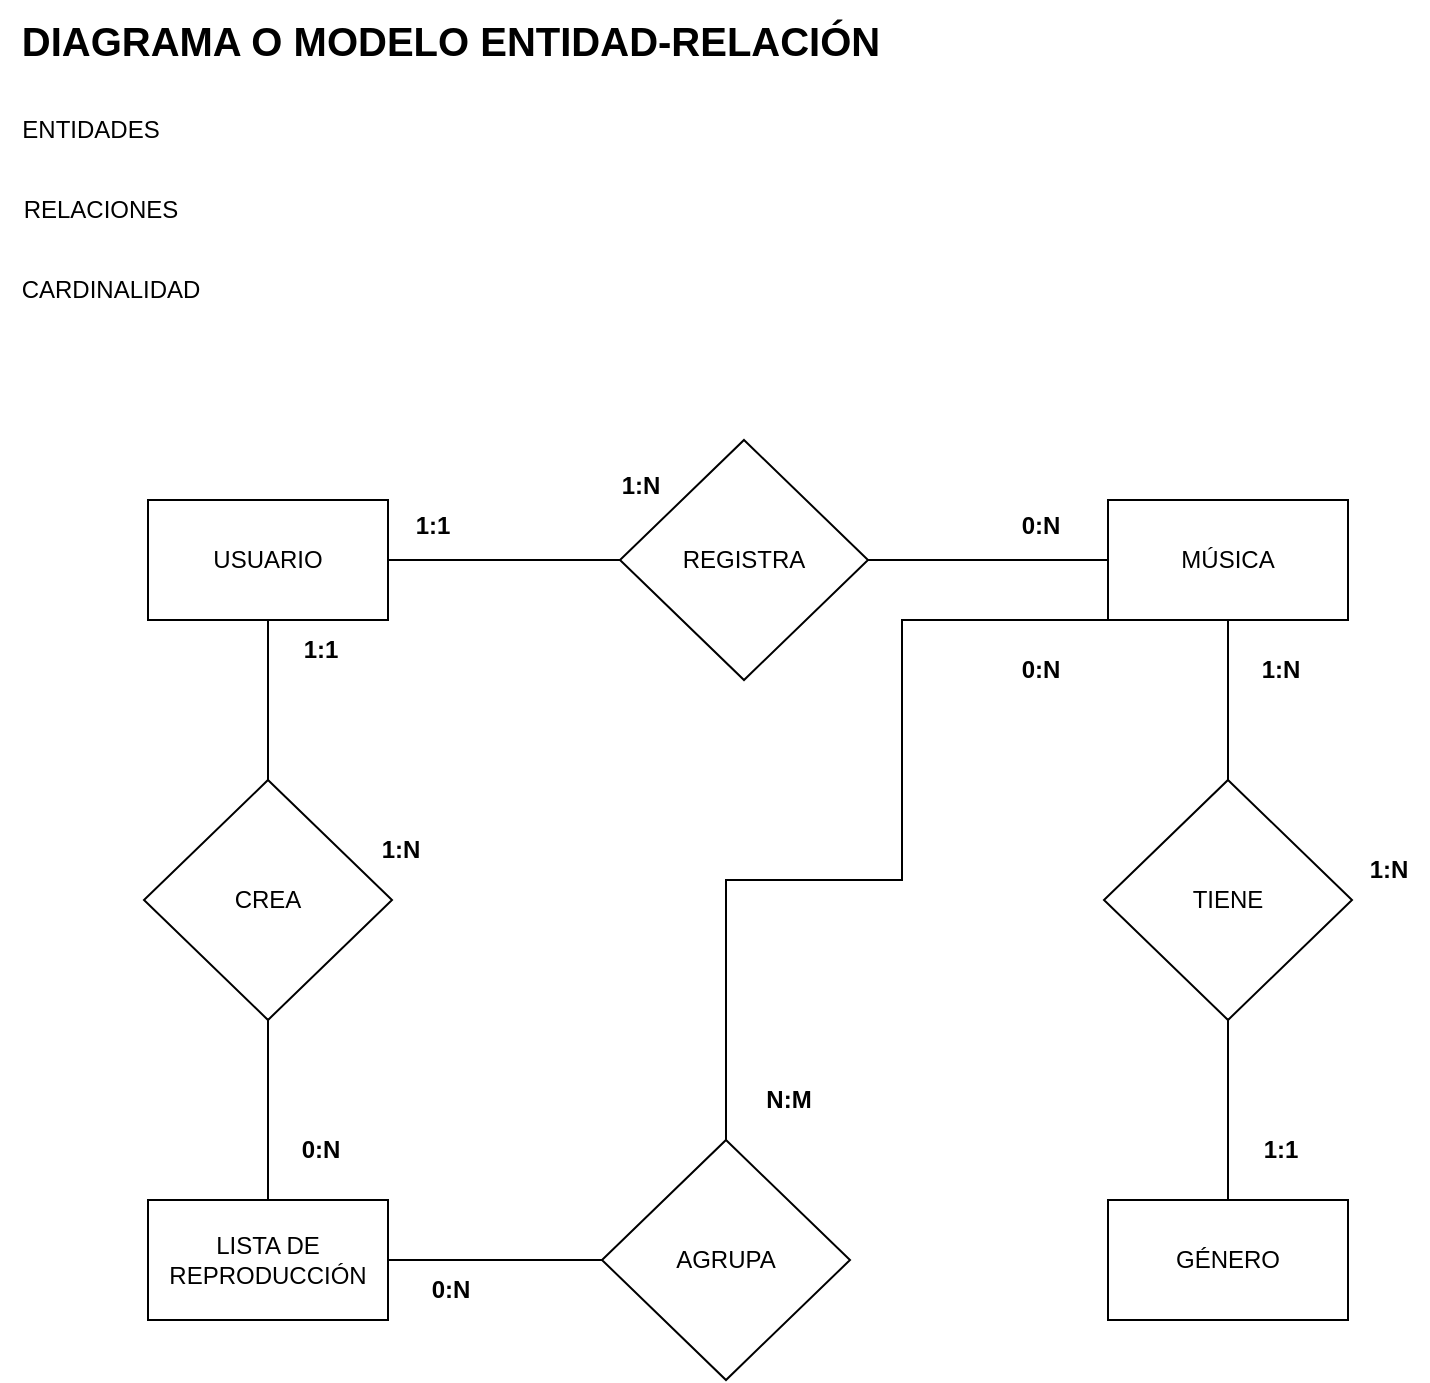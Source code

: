 <mxfile version="22.1.5" type="device" pages="2">
  <diagram name="Página-1" id="AJH3geZfk6Ob3wzZTfjt">
    <mxGraphModel dx="1280" dy="740" grid="1" gridSize="10" guides="1" tooltips="1" connect="1" arrows="1" fold="1" page="1" pageScale="1" pageWidth="827" pageHeight="1169" math="0" shadow="0">
      <root>
        <mxCell id="0" />
        <mxCell id="1" parent="0" />
        <mxCell id="J7sUX8inTMUdJyHlJKV9-1" value="ENTIDADES" style="text;html=1;align=center;verticalAlign=middle;resizable=0;points=[];autosize=1;strokeColor=none;fillColor=none;" vertex="1" parent="1">
          <mxGeometry x="40" y="100" width="90" height="30" as="geometry" />
        </mxCell>
        <mxCell id="J7sUX8inTMUdJyHlJKV9-11" value="&lt;b&gt;&lt;font style=&quot;font-size: 20px;&quot;&gt;DIAGRAMA O MODELO ENTIDAD-RELACIÓN&lt;/font&gt;&lt;/b&gt;" style="text;html=1;align=center;verticalAlign=middle;resizable=0;points=[];autosize=1;strokeColor=none;fillColor=none;" vertex="1" parent="1">
          <mxGeometry x="40" y="50" width="450" height="40" as="geometry" />
        </mxCell>
        <mxCell id="J7sUX8inTMUdJyHlJKV9-14" style="rounded=0;orthogonalLoop=1;jettySize=auto;html=1;entryX=1;entryY=0.5;entryDx=0;entryDy=0;endArrow=none;endFill=0;" edge="1" parent="1" source="J7sUX8inTMUdJyHlJKV9-12" target="J7sUX8inTMUdJyHlJKV9-13">
          <mxGeometry relative="1" as="geometry" />
        </mxCell>
        <mxCell id="J7sUX8inTMUdJyHlJKV9-15" style="edgeStyle=orthogonalEdgeStyle;rounded=0;orthogonalLoop=1;jettySize=auto;html=1;exitX=1;exitY=0.5;exitDx=0;exitDy=0;entryX=0;entryY=0.5;entryDx=0;entryDy=0;endArrow=none;endFill=0;" edge="1" parent="1" source="J7sUX8inTMUdJyHlJKV9-12">
          <mxGeometry relative="1" as="geometry">
            <mxPoint x="594" y="330" as="targetPoint" />
          </mxGeometry>
        </mxCell>
        <mxCell id="J7sUX8inTMUdJyHlJKV9-12" value="REGISTRA" style="rhombus;whiteSpace=wrap;html=1;" vertex="1" parent="1">
          <mxGeometry x="350" y="270" width="124" height="120" as="geometry" />
        </mxCell>
        <mxCell id="J7sUX8inTMUdJyHlJKV9-29" style="edgeStyle=orthogonalEdgeStyle;rounded=0;orthogonalLoop=1;jettySize=auto;html=1;entryX=0.5;entryY=0;entryDx=0;entryDy=0;endArrow=none;endFill=0;" edge="1" parent="1" source="J7sUX8inTMUdJyHlJKV9-13" target="J7sUX8inTMUdJyHlJKV9-25">
          <mxGeometry relative="1" as="geometry" />
        </mxCell>
        <mxCell id="J7sUX8inTMUdJyHlJKV9-13" value="USUARIO" style="rounded=0;whiteSpace=wrap;html=1;" vertex="1" parent="1">
          <mxGeometry x="114" y="300" width="120" height="60" as="geometry" />
        </mxCell>
        <mxCell id="J7sUX8inTMUdJyHlJKV9-27" style="edgeStyle=orthogonalEdgeStyle;rounded=0;orthogonalLoop=1;jettySize=auto;html=1;exitX=1;exitY=0.5;exitDx=0;exitDy=0;entryX=0;entryY=0.5;entryDx=0;entryDy=0;endArrow=none;endFill=0;" edge="1" parent="1" source="J7sUX8inTMUdJyHlJKV9-16" target="J7sUX8inTMUdJyHlJKV9-22">
          <mxGeometry relative="1" as="geometry" />
        </mxCell>
        <mxCell id="J7sUX8inTMUdJyHlJKV9-16" value="LISTA DE REPRODUCCIÓN" style="rounded=0;whiteSpace=wrap;html=1;" vertex="1" parent="1">
          <mxGeometry x="114" y="650" width="120" height="60" as="geometry" />
        </mxCell>
        <mxCell id="J7sUX8inTMUdJyHlJKV9-17" value="GÉNERO" style="rounded=0;whiteSpace=wrap;html=1;" vertex="1" parent="1">
          <mxGeometry x="594" y="650" width="120" height="60" as="geometry" />
        </mxCell>
        <mxCell id="J7sUX8inTMUdJyHlJKV9-20" style="edgeStyle=orthogonalEdgeStyle;rounded=0;orthogonalLoop=1;jettySize=auto;html=1;entryX=0.5;entryY=0;entryDx=0;entryDy=0;endArrow=none;endFill=0;" edge="1" parent="1" source="J7sUX8inTMUdJyHlJKV9-18" target="J7sUX8inTMUdJyHlJKV9-19">
          <mxGeometry relative="1" as="geometry" />
        </mxCell>
        <mxCell id="J7sUX8inTMUdJyHlJKV9-18" value="MÚSICA" style="rounded=0;whiteSpace=wrap;html=1;" vertex="1" parent="1">
          <mxGeometry x="594" y="300" width="120" height="60" as="geometry" />
        </mxCell>
        <mxCell id="J7sUX8inTMUdJyHlJKV9-21" style="edgeStyle=orthogonalEdgeStyle;rounded=0;orthogonalLoop=1;jettySize=auto;html=1;entryX=0.5;entryY=0;entryDx=0;entryDy=0;endArrow=none;endFill=0;" edge="1" parent="1" source="J7sUX8inTMUdJyHlJKV9-19" target="J7sUX8inTMUdJyHlJKV9-17">
          <mxGeometry relative="1" as="geometry" />
        </mxCell>
        <mxCell id="J7sUX8inTMUdJyHlJKV9-19" value="TIENE" style="rhombus;whiteSpace=wrap;html=1;" vertex="1" parent="1">
          <mxGeometry x="592" y="440" width="124" height="120" as="geometry" />
        </mxCell>
        <mxCell id="J7sUX8inTMUdJyHlJKV9-28" style="edgeStyle=orthogonalEdgeStyle;rounded=0;orthogonalLoop=1;jettySize=auto;html=1;entryX=0.5;entryY=1;entryDx=0;entryDy=0;endArrow=none;endFill=0;" edge="1" parent="1" source="J7sUX8inTMUdJyHlJKV9-22" target="J7sUX8inTMUdJyHlJKV9-18">
          <mxGeometry relative="1" as="geometry">
            <Array as="points">
              <mxPoint x="403" y="490" />
              <mxPoint x="491" y="490" />
              <mxPoint x="491" y="360" />
            </Array>
          </mxGeometry>
        </mxCell>
        <mxCell id="J7sUX8inTMUdJyHlJKV9-22" value="AGRUPA" style="rhombus;whiteSpace=wrap;html=1;" vertex="1" parent="1">
          <mxGeometry x="341" y="620" width="124" height="120" as="geometry" />
        </mxCell>
        <mxCell id="J7sUX8inTMUdJyHlJKV9-31" style="edgeStyle=orthogonalEdgeStyle;rounded=0;orthogonalLoop=1;jettySize=auto;html=1;entryX=0.5;entryY=0;entryDx=0;entryDy=0;endArrow=none;endFill=0;" edge="1" parent="1" source="J7sUX8inTMUdJyHlJKV9-25" target="J7sUX8inTMUdJyHlJKV9-16">
          <mxGeometry relative="1" as="geometry" />
        </mxCell>
        <mxCell id="J7sUX8inTMUdJyHlJKV9-25" value="CREA" style="rhombus;whiteSpace=wrap;html=1;" vertex="1" parent="1">
          <mxGeometry x="112" y="440" width="124" height="120" as="geometry" />
        </mxCell>
        <mxCell id="J7sUX8inTMUdJyHlJKV9-32" value="&lt;b&gt;0:N&lt;/b&gt;" style="text;html=1;align=center;verticalAlign=middle;resizable=0;points=[];autosize=1;strokeColor=none;fillColor=none;" vertex="1" parent="1">
          <mxGeometry x="540" y="298" width="40" height="30" as="geometry" />
        </mxCell>
        <mxCell id="J7sUX8inTMUdJyHlJKV9-33" value="&lt;b&gt;1:1&lt;/b&gt;" style="text;html=1;align=center;verticalAlign=middle;resizable=0;points=[];autosize=1;strokeColor=none;fillColor=none;" vertex="1" parent="1">
          <mxGeometry x="236" y="298" width="40" height="30" as="geometry" />
        </mxCell>
        <mxCell id="J7sUX8inTMUdJyHlJKV9-34" value="&lt;b&gt;1:N&lt;/b&gt;" style="text;html=1;align=center;verticalAlign=middle;resizable=0;points=[];autosize=1;strokeColor=none;fillColor=none;" vertex="1" parent="1">
          <mxGeometry x="340" y="278" width="40" height="30" as="geometry" />
        </mxCell>
        <mxCell id="J7sUX8inTMUdJyHlJKV9-35" value="&lt;b&gt;1:1&lt;/b&gt;" style="text;html=1;align=center;verticalAlign=middle;resizable=0;points=[];autosize=1;strokeColor=none;fillColor=none;" vertex="1" parent="1">
          <mxGeometry x="180" y="360" width="40" height="30" as="geometry" />
        </mxCell>
        <mxCell id="J7sUX8inTMUdJyHlJKV9-36" value="&lt;b&gt;1:N&lt;/b&gt;" style="text;html=1;align=center;verticalAlign=middle;resizable=0;points=[];autosize=1;strokeColor=none;fillColor=none;" vertex="1" parent="1">
          <mxGeometry x="220" y="460" width="40" height="30" as="geometry" />
        </mxCell>
        <mxCell id="J7sUX8inTMUdJyHlJKV9-37" value="&lt;b&gt;0:N&lt;/b&gt;" style="text;html=1;align=center;verticalAlign=middle;resizable=0;points=[];autosize=1;strokeColor=none;fillColor=none;" vertex="1" parent="1">
          <mxGeometry x="180" y="610" width="40" height="30" as="geometry" />
        </mxCell>
        <mxCell id="J7sUX8inTMUdJyHlJKV9-38" value="&lt;b&gt;0:N&lt;/b&gt;" style="text;html=1;align=center;verticalAlign=middle;resizable=0;points=[];autosize=1;strokeColor=none;fillColor=none;" vertex="1" parent="1">
          <mxGeometry x="245" y="680" width="40" height="30" as="geometry" />
        </mxCell>
        <mxCell id="J7sUX8inTMUdJyHlJKV9-39" value="&lt;b&gt;N:M&lt;/b&gt;" style="text;html=1;align=center;verticalAlign=middle;resizable=0;points=[];autosize=1;strokeColor=none;fillColor=none;" vertex="1" parent="1">
          <mxGeometry x="409" y="585" width="50" height="30" as="geometry" />
        </mxCell>
        <mxCell id="J7sUX8inTMUdJyHlJKV9-40" value="&lt;b&gt;0:N&lt;/b&gt;" style="text;html=1;align=center;verticalAlign=middle;resizable=0;points=[];autosize=1;strokeColor=none;fillColor=none;" vertex="1" parent="1">
          <mxGeometry x="540" y="370" width="40" height="30" as="geometry" />
        </mxCell>
        <mxCell id="J7sUX8inTMUdJyHlJKV9-41" value="&lt;b&gt;1:N&lt;/b&gt;" style="text;html=1;align=center;verticalAlign=middle;resizable=0;points=[];autosize=1;strokeColor=none;fillColor=none;" vertex="1" parent="1">
          <mxGeometry x="660" y="370" width="40" height="30" as="geometry" />
        </mxCell>
        <mxCell id="J7sUX8inTMUdJyHlJKV9-42" value="&lt;b&gt;1:N&lt;/b&gt;" style="text;html=1;align=center;verticalAlign=middle;resizable=0;points=[];autosize=1;strokeColor=none;fillColor=none;" vertex="1" parent="1">
          <mxGeometry x="714" y="470" width="40" height="30" as="geometry" />
        </mxCell>
        <mxCell id="J7sUX8inTMUdJyHlJKV9-43" value="&lt;b&gt;1:1&lt;/b&gt;" style="text;html=1;align=center;verticalAlign=middle;resizable=0;points=[];autosize=1;strokeColor=none;fillColor=none;" vertex="1" parent="1">
          <mxGeometry x="660" y="610" width="40" height="30" as="geometry" />
        </mxCell>
        <mxCell id="J7sUX8inTMUdJyHlJKV9-44" value="RELACIONES" style="text;html=1;align=center;verticalAlign=middle;resizable=0;points=[];autosize=1;strokeColor=none;fillColor=none;" vertex="1" parent="1">
          <mxGeometry x="40" y="140" width="100" height="30" as="geometry" />
        </mxCell>
        <mxCell id="J7sUX8inTMUdJyHlJKV9-45" value="CARDINALIDAD" style="text;html=1;align=center;verticalAlign=middle;resizable=0;points=[];autosize=1;strokeColor=none;fillColor=none;" vertex="1" parent="1">
          <mxGeometry x="40" y="180" width="110" height="30" as="geometry" />
        </mxCell>
      </root>
    </mxGraphModel>
  </diagram>
  <diagram id="01tLIESuHR4qRfp4bjhL" name="Página-2">
    <mxGraphModel dx="1280" dy="740" grid="1" gridSize="10" guides="1" tooltips="1" connect="1" arrows="1" fold="1" page="1" pageScale="1" pageWidth="827" pageHeight="1169" math="0" shadow="0">
      <root>
        <mxCell id="0" />
        <mxCell id="1" parent="0" />
        <mxCell id="KUdnjiyWeDZuLYdwI90V-101" style="edgeStyle=orthogonalEdgeStyle;rounded=0;orthogonalLoop=1;jettySize=auto;html=1;entryX=0.5;entryY=0;entryDx=0;entryDy=0;startArrow=ERone;startFill=0;endArrow=ERmany;endFill=0;" edge="1" parent="1" source="KUdnjiyWeDZuLYdwI90V-1" target="KUdnjiyWeDZuLYdwI90V-27">
          <mxGeometry relative="1" as="geometry" />
        </mxCell>
        <mxCell id="KUdnjiyWeDZuLYdwI90V-1" value="USUARIO" style="shape=table;startSize=30;container=1;collapsible=1;childLayout=tableLayout;fixedRows=1;rowLines=0;fontStyle=1;align=center;resizeLast=1;html=1;" vertex="1" parent="1">
          <mxGeometry x="80" y="120" width="180" height="150" as="geometry" />
        </mxCell>
        <mxCell id="KUdnjiyWeDZuLYdwI90V-2" value="" style="shape=tableRow;horizontal=0;startSize=0;swimlaneHead=0;swimlaneBody=0;fillColor=none;collapsible=0;dropTarget=0;points=[[0,0.5],[1,0.5]];portConstraint=eastwest;top=0;left=0;right=0;bottom=1;" vertex="1" parent="KUdnjiyWeDZuLYdwI90V-1">
          <mxGeometry y="30" width="180" height="30" as="geometry" />
        </mxCell>
        <mxCell id="KUdnjiyWeDZuLYdwI90V-3" value="PK" style="shape=partialRectangle;connectable=0;fillColor=none;top=0;left=0;bottom=0;right=0;fontStyle=1;overflow=hidden;whiteSpace=wrap;html=1;" vertex="1" parent="KUdnjiyWeDZuLYdwI90V-2">
          <mxGeometry width="30" height="30" as="geometry">
            <mxRectangle width="30" height="30" as="alternateBounds" />
          </mxGeometry>
        </mxCell>
        <mxCell id="KUdnjiyWeDZuLYdwI90V-4" value="nick" style="shape=partialRectangle;connectable=0;fillColor=none;top=0;left=0;bottom=0;right=0;align=left;spacingLeft=6;fontStyle=5;overflow=hidden;whiteSpace=wrap;html=1;" vertex="1" parent="KUdnjiyWeDZuLYdwI90V-2">
          <mxGeometry x="30" width="150" height="30" as="geometry">
            <mxRectangle width="150" height="30" as="alternateBounds" />
          </mxGeometry>
        </mxCell>
        <mxCell id="KUdnjiyWeDZuLYdwI90V-5" value="" style="shape=tableRow;horizontal=0;startSize=0;swimlaneHead=0;swimlaneBody=0;fillColor=none;collapsible=0;dropTarget=0;points=[[0,0.5],[1,0.5]];portConstraint=eastwest;top=0;left=0;right=0;bottom=0;" vertex="1" parent="KUdnjiyWeDZuLYdwI90V-1">
          <mxGeometry y="60" width="180" height="30" as="geometry" />
        </mxCell>
        <mxCell id="KUdnjiyWeDZuLYdwI90V-6" value="" style="shape=partialRectangle;connectable=0;fillColor=none;top=0;left=0;bottom=0;right=0;editable=1;overflow=hidden;whiteSpace=wrap;html=1;" vertex="1" parent="KUdnjiyWeDZuLYdwI90V-5">
          <mxGeometry width="30" height="30" as="geometry">
            <mxRectangle width="30" height="30" as="alternateBounds" />
          </mxGeometry>
        </mxCell>
        <mxCell id="KUdnjiyWeDZuLYdwI90V-7" value="nombre_apellido" style="shape=partialRectangle;connectable=0;fillColor=none;top=0;left=0;bottom=0;right=0;align=left;spacingLeft=6;overflow=hidden;whiteSpace=wrap;html=1;" vertex="1" parent="KUdnjiyWeDZuLYdwI90V-5">
          <mxGeometry x="30" width="150" height="30" as="geometry">
            <mxRectangle width="150" height="30" as="alternateBounds" />
          </mxGeometry>
        </mxCell>
        <mxCell id="KUdnjiyWeDZuLYdwI90V-8" value="" style="shape=tableRow;horizontal=0;startSize=0;swimlaneHead=0;swimlaneBody=0;fillColor=none;collapsible=0;dropTarget=0;points=[[0,0.5],[1,0.5]];portConstraint=eastwest;top=0;left=0;right=0;bottom=0;" vertex="1" parent="KUdnjiyWeDZuLYdwI90V-1">
          <mxGeometry y="90" width="180" height="30" as="geometry" />
        </mxCell>
        <mxCell id="KUdnjiyWeDZuLYdwI90V-9" value="" style="shape=partialRectangle;connectable=0;fillColor=none;top=0;left=0;bottom=0;right=0;editable=1;overflow=hidden;whiteSpace=wrap;html=1;" vertex="1" parent="KUdnjiyWeDZuLYdwI90V-8">
          <mxGeometry width="30" height="30" as="geometry">
            <mxRectangle width="30" height="30" as="alternateBounds" />
          </mxGeometry>
        </mxCell>
        <mxCell id="KUdnjiyWeDZuLYdwI90V-10" value="e-mail" style="shape=partialRectangle;connectable=0;fillColor=none;top=0;left=0;bottom=0;right=0;align=left;spacingLeft=6;overflow=hidden;whiteSpace=wrap;html=1;" vertex="1" parent="KUdnjiyWeDZuLYdwI90V-8">
          <mxGeometry x="30" width="150" height="30" as="geometry">
            <mxRectangle width="150" height="30" as="alternateBounds" />
          </mxGeometry>
        </mxCell>
        <mxCell id="KUdnjiyWeDZuLYdwI90V-11" value="" style="shape=tableRow;horizontal=0;startSize=0;swimlaneHead=0;swimlaneBody=0;fillColor=none;collapsible=0;dropTarget=0;points=[[0,0.5],[1,0.5]];portConstraint=eastwest;top=0;left=0;right=0;bottom=0;" vertex="1" parent="KUdnjiyWeDZuLYdwI90V-1">
          <mxGeometry y="120" width="180" height="30" as="geometry" />
        </mxCell>
        <mxCell id="KUdnjiyWeDZuLYdwI90V-12" value="" style="shape=partialRectangle;connectable=0;fillColor=none;top=0;left=0;bottom=0;right=0;editable=1;overflow=hidden;whiteSpace=wrap;html=1;" vertex="1" parent="KUdnjiyWeDZuLYdwI90V-11">
          <mxGeometry width="30" height="30" as="geometry">
            <mxRectangle width="30" height="30" as="alternateBounds" />
          </mxGeometry>
        </mxCell>
        <mxCell id="KUdnjiyWeDZuLYdwI90V-13" value="contraseña" style="shape=partialRectangle;connectable=0;fillColor=none;top=0;left=0;bottom=0;right=0;align=left;spacingLeft=6;overflow=hidden;whiteSpace=wrap;html=1;" vertex="1" parent="KUdnjiyWeDZuLYdwI90V-11">
          <mxGeometry x="30" width="150" height="30" as="geometry">
            <mxRectangle width="150" height="30" as="alternateBounds" />
          </mxGeometry>
        </mxCell>
        <mxCell id="KUdnjiyWeDZuLYdwI90V-100" style="edgeStyle=orthogonalEdgeStyle;rounded=0;orthogonalLoop=1;jettySize=auto;html=1;entryX=0.5;entryY=0;entryDx=0;entryDy=0;startArrow=ERmany;startFill=0;endArrow=ERone;endFill=0;" edge="1" parent="1" source="KUdnjiyWeDZuLYdwI90V-14" target="KUdnjiyWeDZuLYdwI90V-40">
          <mxGeometry relative="1" as="geometry" />
        </mxCell>
        <mxCell id="KUdnjiyWeDZuLYdwI90V-14" value="MÚSICA" style="shape=table;startSize=30;container=1;collapsible=1;childLayout=tableLayout;fixedRows=1;rowLines=0;fontStyle=1;align=center;resizeLast=1;html=1;" vertex="1" parent="1">
          <mxGeometry x="580" y="120" width="180" height="180" as="geometry" />
        </mxCell>
        <mxCell id="KUdnjiyWeDZuLYdwI90V-15" value="" style="shape=tableRow;horizontal=0;startSize=0;swimlaneHead=0;swimlaneBody=0;fillColor=none;collapsible=0;dropTarget=0;points=[[0,0.5],[1,0.5]];portConstraint=eastwest;top=0;left=0;right=0;bottom=1;" vertex="1" parent="KUdnjiyWeDZuLYdwI90V-14">
          <mxGeometry y="30" width="180" height="30" as="geometry" />
        </mxCell>
        <mxCell id="KUdnjiyWeDZuLYdwI90V-16" value="PK" style="shape=partialRectangle;connectable=0;fillColor=none;top=0;left=0;bottom=0;right=0;fontStyle=1;overflow=hidden;whiteSpace=wrap;html=1;" vertex="1" parent="KUdnjiyWeDZuLYdwI90V-15">
          <mxGeometry width="30" height="30" as="geometry">
            <mxRectangle width="30" height="30" as="alternateBounds" />
          </mxGeometry>
        </mxCell>
        <mxCell id="KUdnjiyWeDZuLYdwI90V-17" value="id" style="shape=partialRectangle;connectable=0;fillColor=none;top=0;left=0;bottom=0;right=0;align=left;spacingLeft=6;fontStyle=5;overflow=hidden;whiteSpace=wrap;html=1;" vertex="1" parent="KUdnjiyWeDZuLYdwI90V-15">
          <mxGeometry x="30" width="150" height="30" as="geometry">
            <mxRectangle width="150" height="30" as="alternateBounds" />
          </mxGeometry>
        </mxCell>
        <mxCell id="KUdnjiyWeDZuLYdwI90V-18" value="" style="shape=tableRow;horizontal=0;startSize=0;swimlaneHead=0;swimlaneBody=0;fillColor=none;collapsible=0;dropTarget=0;points=[[0,0.5],[1,0.5]];portConstraint=eastwest;top=0;left=0;right=0;bottom=0;" vertex="1" parent="KUdnjiyWeDZuLYdwI90V-14">
          <mxGeometry y="60" width="180" height="30" as="geometry" />
        </mxCell>
        <mxCell id="KUdnjiyWeDZuLYdwI90V-19" value="" style="shape=partialRectangle;connectable=0;fillColor=none;top=0;left=0;bottom=0;right=0;editable=1;overflow=hidden;whiteSpace=wrap;html=1;" vertex="1" parent="KUdnjiyWeDZuLYdwI90V-18">
          <mxGeometry width="30" height="30" as="geometry">
            <mxRectangle width="30" height="30" as="alternateBounds" />
          </mxGeometry>
        </mxCell>
        <mxCell id="KUdnjiyWeDZuLYdwI90V-20" value="título" style="shape=partialRectangle;connectable=0;fillColor=none;top=0;left=0;bottom=0;right=0;align=left;spacingLeft=6;overflow=hidden;whiteSpace=wrap;html=1;" vertex="1" parent="KUdnjiyWeDZuLYdwI90V-18">
          <mxGeometry x="30" width="150" height="30" as="geometry">
            <mxRectangle width="150" height="30" as="alternateBounds" />
          </mxGeometry>
        </mxCell>
        <mxCell id="KUdnjiyWeDZuLYdwI90V-21" value="" style="shape=tableRow;horizontal=0;startSize=0;swimlaneHead=0;swimlaneBody=0;fillColor=none;collapsible=0;dropTarget=0;points=[[0,0.5],[1,0.5]];portConstraint=eastwest;top=0;left=0;right=0;bottom=0;" vertex="1" parent="KUdnjiyWeDZuLYdwI90V-14">
          <mxGeometry y="90" width="180" height="30" as="geometry" />
        </mxCell>
        <mxCell id="KUdnjiyWeDZuLYdwI90V-22" value="" style="shape=partialRectangle;connectable=0;fillColor=none;top=0;left=0;bottom=0;right=0;editable=1;overflow=hidden;whiteSpace=wrap;html=1;" vertex="1" parent="KUdnjiyWeDZuLYdwI90V-21">
          <mxGeometry width="30" height="30" as="geometry">
            <mxRectangle width="30" height="30" as="alternateBounds" />
          </mxGeometry>
        </mxCell>
        <mxCell id="KUdnjiyWeDZuLYdwI90V-23" value="autor" style="shape=partialRectangle;connectable=0;fillColor=none;top=0;left=0;bottom=0;right=0;align=left;spacingLeft=6;overflow=hidden;whiteSpace=wrap;html=1;" vertex="1" parent="KUdnjiyWeDZuLYdwI90V-21">
          <mxGeometry x="30" width="150" height="30" as="geometry">
            <mxRectangle width="150" height="30" as="alternateBounds" />
          </mxGeometry>
        </mxCell>
        <mxCell id="KUdnjiyWeDZuLYdwI90V-24" value="" style="shape=tableRow;horizontal=0;startSize=0;swimlaneHead=0;swimlaneBody=0;fillColor=none;collapsible=0;dropTarget=0;points=[[0,0.5],[1,0.5]];portConstraint=eastwest;top=0;left=0;right=0;bottom=0;" vertex="1" parent="KUdnjiyWeDZuLYdwI90V-14">
          <mxGeometry y="120" width="180" height="30" as="geometry" />
        </mxCell>
        <mxCell id="KUdnjiyWeDZuLYdwI90V-25" value="FK" style="shape=partialRectangle;connectable=0;fillColor=none;top=0;left=0;bottom=0;right=0;editable=1;overflow=hidden;whiteSpace=wrap;html=1;" vertex="1" parent="KUdnjiyWeDZuLYdwI90V-24">
          <mxGeometry width="30" height="30" as="geometry">
            <mxRectangle width="30" height="30" as="alternateBounds" />
          </mxGeometry>
        </mxCell>
        <mxCell id="KUdnjiyWeDZuLYdwI90V-26" value="nick_usuario" style="shape=partialRectangle;connectable=0;fillColor=none;top=0;left=0;bottom=0;right=0;align=left;spacingLeft=6;overflow=hidden;whiteSpace=wrap;html=1;" vertex="1" parent="KUdnjiyWeDZuLYdwI90V-24">
          <mxGeometry x="30" width="150" height="30" as="geometry">
            <mxRectangle width="150" height="30" as="alternateBounds" />
          </mxGeometry>
        </mxCell>
        <mxCell id="KUdnjiyWeDZuLYdwI90V-74" value="" style="shape=tableRow;horizontal=0;startSize=0;swimlaneHead=0;swimlaneBody=0;fillColor=none;collapsible=0;dropTarget=0;points=[[0,0.5],[1,0.5]];portConstraint=eastwest;top=0;left=0;right=0;bottom=0;" vertex="1" parent="KUdnjiyWeDZuLYdwI90V-14">
          <mxGeometry y="150" width="180" height="30" as="geometry" />
        </mxCell>
        <mxCell id="KUdnjiyWeDZuLYdwI90V-75" value="FK" style="shape=partialRectangle;connectable=0;fillColor=none;top=0;left=0;bottom=0;right=0;editable=1;overflow=hidden;whiteSpace=wrap;html=1;" vertex="1" parent="KUdnjiyWeDZuLYdwI90V-74">
          <mxGeometry width="30" height="30" as="geometry">
            <mxRectangle width="30" height="30" as="alternateBounds" />
          </mxGeometry>
        </mxCell>
        <mxCell id="KUdnjiyWeDZuLYdwI90V-76" value="género_id" style="shape=partialRectangle;connectable=0;fillColor=none;top=0;left=0;bottom=0;right=0;align=left;spacingLeft=6;overflow=hidden;whiteSpace=wrap;html=1;" vertex="1" parent="KUdnjiyWeDZuLYdwI90V-74">
          <mxGeometry x="30" width="150" height="30" as="geometry">
            <mxRectangle width="150" height="30" as="alternateBounds" />
          </mxGeometry>
        </mxCell>
        <mxCell id="KUdnjiyWeDZuLYdwI90V-27" value="LISTA_DE_REPRODUCCIÓN" style="shape=table;startSize=30;container=1;collapsible=1;childLayout=tableLayout;fixedRows=1;rowLines=0;fontStyle=1;align=center;resizeLast=1;html=1;" vertex="1" parent="1">
          <mxGeometry x="80" y="400" width="180" height="120" as="geometry" />
        </mxCell>
        <mxCell id="KUdnjiyWeDZuLYdwI90V-28" value="" style="shape=tableRow;horizontal=0;startSize=0;swimlaneHead=0;swimlaneBody=0;fillColor=none;collapsible=0;dropTarget=0;points=[[0,0.5],[1,0.5]];portConstraint=eastwest;top=0;left=0;right=0;bottom=1;" vertex="1" parent="KUdnjiyWeDZuLYdwI90V-27">
          <mxGeometry y="30" width="180" height="30" as="geometry" />
        </mxCell>
        <mxCell id="KUdnjiyWeDZuLYdwI90V-29" value="PK" style="shape=partialRectangle;connectable=0;fillColor=none;top=0;left=0;bottom=0;right=0;fontStyle=1;overflow=hidden;whiteSpace=wrap;html=1;" vertex="1" parent="KUdnjiyWeDZuLYdwI90V-28">
          <mxGeometry width="30" height="30" as="geometry">
            <mxRectangle width="30" height="30" as="alternateBounds" />
          </mxGeometry>
        </mxCell>
        <mxCell id="KUdnjiyWeDZuLYdwI90V-30" value="id" style="shape=partialRectangle;connectable=0;fillColor=none;top=0;left=0;bottom=0;right=0;align=left;spacingLeft=6;fontStyle=5;overflow=hidden;whiteSpace=wrap;html=1;" vertex="1" parent="KUdnjiyWeDZuLYdwI90V-28">
          <mxGeometry x="30" width="150" height="30" as="geometry">
            <mxRectangle width="150" height="30" as="alternateBounds" />
          </mxGeometry>
        </mxCell>
        <mxCell id="KUdnjiyWeDZuLYdwI90V-31" value="" style="shape=tableRow;horizontal=0;startSize=0;swimlaneHead=0;swimlaneBody=0;fillColor=none;collapsible=0;dropTarget=0;points=[[0,0.5],[1,0.5]];portConstraint=eastwest;top=0;left=0;right=0;bottom=0;" vertex="1" parent="KUdnjiyWeDZuLYdwI90V-27">
          <mxGeometry y="60" width="180" height="30" as="geometry" />
        </mxCell>
        <mxCell id="KUdnjiyWeDZuLYdwI90V-32" value="" style="shape=partialRectangle;connectable=0;fillColor=none;top=0;left=0;bottom=0;right=0;editable=1;overflow=hidden;whiteSpace=wrap;html=1;" vertex="1" parent="KUdnjiyWeDZuLYdwI90V-31">
          <mxGeometry width="30" height="30" as="geometry">
            <mxRectangle width="30" height="30" as="alternateBounds" />
          </mxGeometry>
        </mxCell>
        <mxCell id="KUdnjiyWeDZuLYdwI90V-33" value="descripción" style="shape=partialRectangle;connectable=0;fillColor=none;top=0;left=0;bottom=0;right=0;align=left;spacingLeft=6;overflow=hidden;whiteSpace=wrap;html=1;" vertex="1" parent="KUdnjiyWeDZuLYdwI90V-31">
          <mxGeometry x="30" width="150" height="30" as="geometry">
            <mxRectangle width="150" height="30" as="alternateBounds" />
          </mxGeometry>
        </mxCell>
        <mxCell id="KUdnjiyWeDZuLYdwI90V-34" value="" style="shape=tableRow;horizontal=0;startSize=0;swimlaneHead=0;swimlaneBody=0;fillColor=none;collapsible=0;dropTarget=0;points=[[0,0.5],[1,0.5]];portConstraint=eastwest;top=0;left=0;right=0;bottom=0;" vertex="1" parent="KUdnjiyWeDZuLYdwI90V-27">
          <mxGeometry y="90" width="180" height="30" as="geometry" />
        </mxCell>
        <mxCell id="KUdnjiyWeDZuLYdwI90V-35" value="FK" style="shape=partialRectangle;connectable=0;fillColor=none;top=0;left=0;bottom=0;right=0;editable=1;overflow=hidden;whiteSpace=wrap;html=1;" vertex="1" parent="KUdnjiyWeDZuLYdwI90V-34">
          <mxGeometry width="30" height="30" as="geometry">
            <mxRectangle width="30" height="30" as="alternateBounds" />
          </mxGeometry>
        </mxCell>
        <mxCell id="KUdnjiyWeDZuLYdwI90V-36" value="nick_usuario" style="shape=partialRectangle;connectable=0;fillColor=none;top=0;left=0;bottom=0;right=0;align=left;spacingLeft=6;overflow=hidden;whiteSpace=wrap;html=1;" vertex="1" parent="KUdnjiyWeDZuLYdwI90V-34">
          <mxGeometry x="30" width="150" height="30" as="geometry">
            <mxRectangle width="150" height="30" as="alternateBounds" />
          </mxGeometry>
        </mxCell>
        <mxCell id="KUdnjiyWeDZuLYdwI90V-40" value="GÉNERO" style="shape=table;startSize=30;container=1;collapsible=1;childLayout=tableLayout;fixedRows=1;rowLines=0;fontStyle=1;align=center;resizeLast=1;html=1;" vertex="1" parent="1">
          <mxGeometry x="580" y="400" width="180" height="90" as="geometry" />
        </mxCell>
        <mxCell id="KUdnjiyWeDZuLYdwI90V-41" value="" style="shape=tableRow;horizontal=0;startSize=0;swimlaneHead=0;swimlaneBody=0;fillColor=none;collapsible=0;dropTarget=0;points=[[0,0.5],[1,0.5]];portConstraint=eastwest;top=0;left=0;right=0;bottom=1;" vertex="1" parent="KUdnjiyWeDZuLYdwI90V-40">
          <mxGeometry y="30" width="180" height="30" as="geometry" />
        </mxCell>
        <mxCell id="KUdnjiyWeDZuLYdwI90V-42" value="PK" style="shape=partialRectangle;connectable=0;fillColor=none;top=0;left=0;bottom=0;right=0;fontStyle=1;overflow=hidden;whiteSpace=wrap;html=1;" vertex="1" parent="KUdnjiyWeDZuLYdwI90V-41">
          <mxGeometry width="30" height="30" as="geometry">
            <mxRectangle width="30" height="30" as="alternateBounds" />
          </mxGeometry>
        </mxCell>
        <mxCell id="KUdnjiyWeDZuLYdwI90V-43" value="id" style="shape=partialRectangle;connectable=0;fillColor=none;top=0;left=0;bottom=0;right=0;align=left;spacingLeft=6;fontStyle=5;overflow=hidden;whiteSpace=wrap;html=1;" vertex="1" parent="KUdnjiyWeDZuLYdwI90V-41">
          <mxGeometry x="30" width="150" height="30" as="geometry">
            <mxRectangle width="150" height="30" as="alternateBounds" />
          </mxGeometry>
        </mxCell>
        <mxCell id="KUdnjiyWeDZuLYdwI90V-44" value="" style="shape=tableRow;horizontal=0;startSize=0;swimlaneHead=0;swimlaneBody=0;fillColor=none;collapsible=0;dropTarget=0;points=[[0,0.5],[1,0.5]];portConstraint=eastwest;top=0;left=0;right=0;bottom=0;" vertex="1" parent="KUdnjiyWeDZuLYdwI90V-40">
          <mxGeometry y="60" width="180" height="30" as="geometry" />
        </mxCell>
        <mxCell id="KUdnjiyWeDZuLYdwI90V-45" value="" style="shape=partialRectangle;connectable=0;fillColor=none;top=0;left=0;bottom=0;right=0;editable=1;overflow=hidden;whiteSpace=wrap;html=1;" vertex="1" parent="KUdnjiyWeDZuLYdwI90V-44">
          <mxGeometry width="30" height="30" as="geometry">
            <mxRectangle width="30" height="30" as="alternateBounds" />
          </mxGeometry>
        </mxCell>
        <mxCell id="KUdnjiyWeDZuLYdwI90V-46" value="descripción" style="shape=partialRectangle;connectable=0;fillColor=none;top=0;left=0;bottom=0;right=0;align=left;spacingLeft=6;overflow=hidden;whiteSpace=wrap;html=1;" vertex="1" parent="KUdnjiyWeDZuLYdwI90V-44">
          <mxGeometry x="30" width="150" height="30" as="geometry">
            <mxRectangle width="150" height="30" as="alternateBounds" />
          </mxGeometry>
        </mxCell>
        <mxCell id="KUdnjiyWeDZuLYdwI90V-54" style="edgeStyle=orthogonalEdgeStyle;rounded=0;orthogonalLoop=1;jettySize=auto;html=1;entryX=0;entryY=0.5;entryDx=0;entryDy=0;endArrow=ERmany;endFill=0;startArrow=ERone;startFill=0;" edge="1" parent="1" source="KUdnjiyWeDZuLYdwI90V-5" target="KUdnjiyWeDZuLYdwI90V-18">
          <mxGeometry relative="1" as="geometry" />
        </mxCell>
        <mxCell id="KUdnjiyWeDZuLYdwI90V-102" style="edgeStyle=orthogonalEdgeStyle;rounded=0;orthogonalLoop=1;jettySize=auto;html=1;startArrow=ERone;startFill=0;endArrow=ERmany;endFill=0;" edge="1" parent="1" source="KUdnjiyWeDZuLYdwI90V-31">
          <mxGeometry relative="1" as="geometry">
            <mxPoint x="420" y="390" as="targetPoint" />
          </mxGeometry>
        </mxCell>
        <mxCell id="KUdnjiyWeDZuLYdwI90V-103" style="edgeStyle=orthogonalEdgeStyle;rounded=0;orthogonalLoop=1;jettySize=auto;html=1;entryX=0.5;entryY=0;entryDx=0;entryDy=0;startArrow=ERone;startFill=0;endArrow=ERmany;endFill=0;" edge="1" parent="1" source="KUdnjiyWeDZuLYdwI90V-21">
          <mxGeometry relative="1" as="geometry">
            <mxPoint x="420" y="300" as="targetPoint" />
          </mxGeometry>
        </mxCell>
        <mxCell id="KUdnjiyWeDZuLYdwI90V-104" value="1 a 1&lt;br&gt;&lt;b&gt;&lt;font color=&quot;#ff0000&quot;&gt;1 a MUCHOS&lt;/font&gt;&lt;/b&gt;&lt;br&gt;&lt;div style=&quot;&quot;&gt;&lt;span style=&quot;background-color: initial;&quot;&gt;MUCHOS a MUCHOS&lt;/span&gt;&lt;/div&gt;" style="text;html=1;align=left;verticalAlign=middle;resizable=0;points=[];autosize=1;strokeColor=none;fillColor=none;" vertex="1" parent="1">
          <mxGeometry x="80" y="30" width="140" height="60" as="geometry" />
        </mxCell>
        <mxCell id="KUdnjiyWeDZuLYdwI90V-105" value="LISTA_MÚSICA" style="shape=table;startSize=30;container=1;collapsible=1;childLayout=tableLayout;fixedRows=1;rowLines=0;fontStyle=1;align=center;resizeLast=1;html=1;fillColor=#fff2cc;strokeColor=#d6b656;" vertex="1" parent="1">
          <mxGeometry x="330" y="300" width="180" height="90" as="geometry" />
        </mxCell>
        <mxCell id="KUdnjiyWeDZuLYdwI90V-109" value="" style="shape=tableRow;horizontal=0;startSize=0;swimlaneHead=0;swimlaneBody=0;fillColor=none;collapsible=0;dropTarget=0;points=[[0,0.5],[1,0.5]];portConstraint=eastwest;top=0;left=0;right=0;bottom=0;" vertex="1" parent="KUdnjiyWeDZuLYdwI90V-105">
          <mxGeometry y="30" width="180" height="30" as="geometry" />
        </mxCell>
        <mxCell id="KUdnjiyWeDZuLYdwI90V-110" value="PK, FK" style="shape=partialRectangle;connectable=0;fillColor=none;top=0;left=0;bottom=0;right=0;editable=1;overflow=hidden;whiteSpace=wrap;html=1;" vertex="1" parent="KUdnjiyWeDZuLYdwI90V-109">
          <mxGeometry width="60" height="30" as="geometry">
            <mxRectangle width="60" height="30" as="alternateBounds" />
          </mxGeometry>
        </mxCell>
        <mxCell id="KUdnjiyWeDZuLYdwI90V-111" value="lista_id" style="shape=partialRectangle;connectable=0;fillColor=none;top=0;left=0;bottom=0;right=0;align=left;spacingLeft=6;overflow=hidden;whiteSpace=wrap;html=1;" vertex="1" parent="KUdnjiyWeDZuLYdwI90V-109">
          <mxGeometry x="60" width="120" height="30" as="geometry">
            <mxRectangle width="120" height="30" as="alternateBounds" />
          </mxGeometry>
        </mxCell>
        <mxCell id="KUdnjiyWeDZuLYdwI90V-112" value="" style="shape=tableRow;horizontal=0;startSize=0;swimlaneHead=0;swimlaneBody=0;fillColor=none;collapsible=0;dropTarget=0;points=[[0,0.5],[1,0.5]];portConstraint=eastwest;top=0;left=0;right=0;bottom=0;" vertex="1" parent="KUdnjiyWeDZuLYdwI90V-105">
          <mxGeometry y="60" width="180" height="30" as="geometry" />
        </mxCell>
        <mxCell id="KUdnjiyWeDZuLYdwI90V-113" value="PK, FK" style="shape=partialRectangle;connectable=0;fillColor=none;top=0;left=0;bottom=0;right=0;editable=1;overflow=hidden;whiteSpace=wrap;html=1;" vertex="1" parent="KUdnjiyWeDZuLYdwI90V-112">
          <mxGeometry width="60" height="30" as="geometry">
            <mxRectangle width="60" height="30" as="alternateBounds" />
          </mxGeometry>
        </mxCell>
        <mxCell id="KUdnjiyWeDZuLYdwI90V-114" value="música_id" style="shape=partialRectangle;connectable=0;fillColor=none;top=0;left=0;bottom=0;right=0;align=left;spacingLeft=6;overflow=hidden;whiteSpace=wrap;html=1;" vertex="1" parent="KUdnjiyWeDZuLYdwI90V-112">
          <mxGeometry x="60" width="120" height="30" as="geometry">
            <mxRectangle width="120" height="30" as="alternateBounds" />
          </mxGeometry>
        </mxCell>
      </root>
    </mxGraphModel>
  </diagram>
</mxfile>
